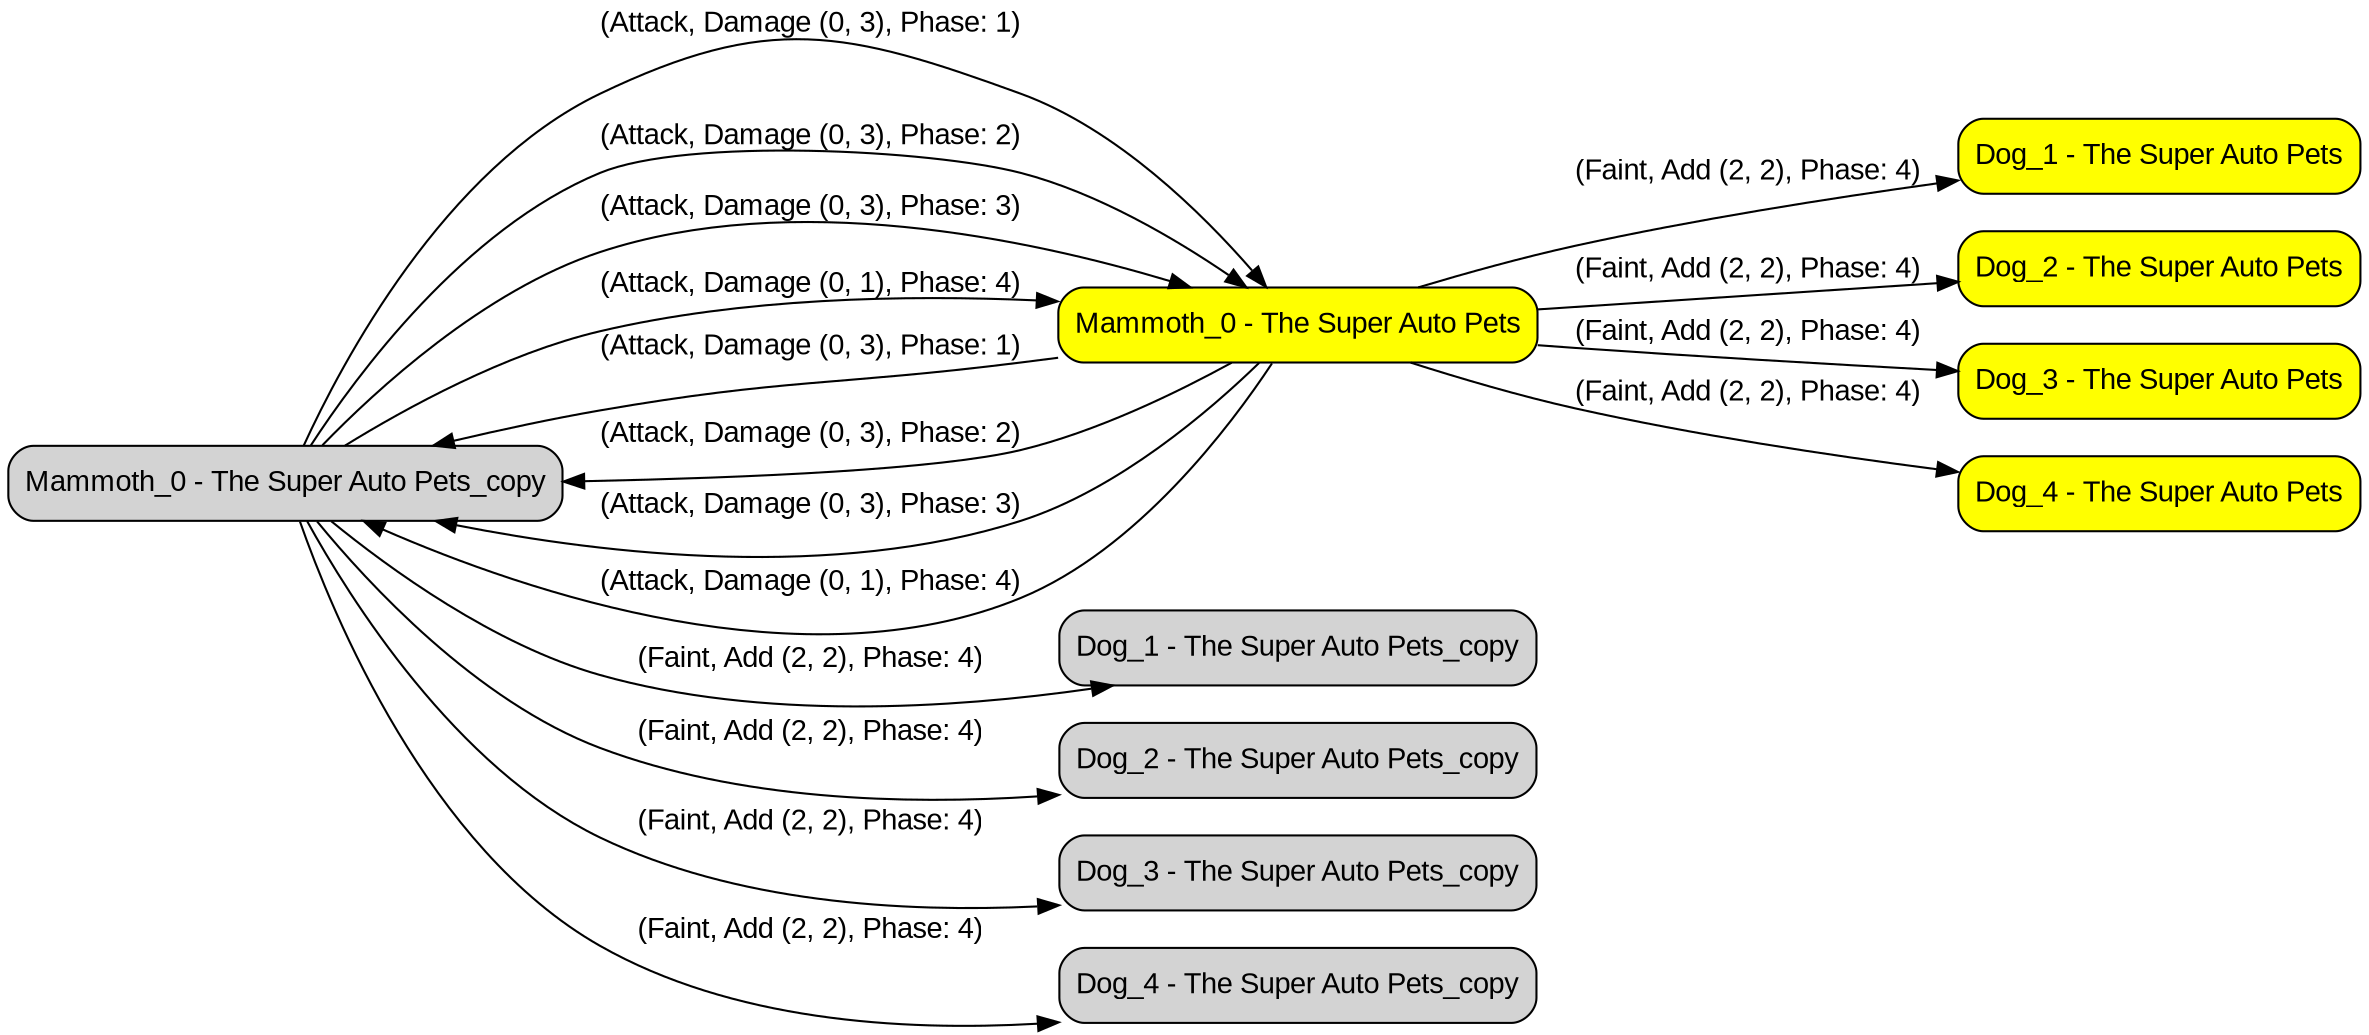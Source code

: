 digraph {
    rankdir=LR
    node [shape=box, style="rounded, filled", fontname="Arial"]
    edge [fontname="Arial"]
    0 [ label = "Mammoth_0 - The Super Auto Pets_copy" ]
    1 [ label = "Mammoth_0 - The Super Auto Pets", fillcolor = "yellow" ]
    2 [ label = "Dog_1 - The Super Auto Pets", fillcolor = "yellow" ]
    3 [ label = "Dog_2 - The Super Auto Pets", fillcolor = "yellow" ]
    4 [ label = "Dog_3 - The Super Auto Pets", fillcolor = "yellow" ]
    5 [ label = "Dog_4 - The Super Auto Pets", fillcolor = "yellow" ]
    6 [ label = "Dog_1 - The Super Auto Pets_copy" ]
    7 [ label = "Dog_2 - The Super Auto Pets_copy" ]
    8 [ label = "Dog_3 - The Super Auto Pets_copy" ]
    9 [ label = "Dog_4 - The Super Auto Pets_copy" ]
    0 -> 1 [ label = "(Attack, Damage (0, 3), Phase: 1)" ]
    1 -> 0 [ label = "(Attack, Damage (0, 3), Phase: 1)" ]
    0 -> 1 [ label = "(Attack, Damage (0, 3), Phase: 2)" ]
    1 -> 0 [ label = "(Attack, Damage (0, 3), Phase: 2)" ]
    0 -> 1 [ label = "(Attack, Damage (0, 3), Phase: 3)" ]
    1 -> 0 [ label = "(Attack, Damage (0, 3), Phase: 3)" ]
    0 -> 1 [ label = "(Attack, Damage (0, 1), Phase: 4)" ]
    1 -> 0 [ label = "(Attack, Damage (0, 1), Phase: 4)" ]
    1 -> 2 [ label = "(Faint, Add (2, 2), Phase: 4)" ]
    1 -> 3 [ label = "(Faint, Add (2, 2), Phase: 4)" ]
    1 -> 4 [ label = "(Faint, Add (2, 2), Phase: 4)" ]
    1 -> 5 [ label = "(Faint, Add (2, 2), Phase: 4)" ]
    0 -> 6 [ label = "(Faint, Add (2, 2), Phase: 4)" ]
    0 -> 7 [ label = "(Faint, Add (2, 2), Phase: 4)" ]
    0 -> 8 [ label = "(Faint, Add (2, 2), Phase: 4)" ]
    0 -> 9 [ label = "(Faint, Add (2, 2), Phase: 4)" ]
}
